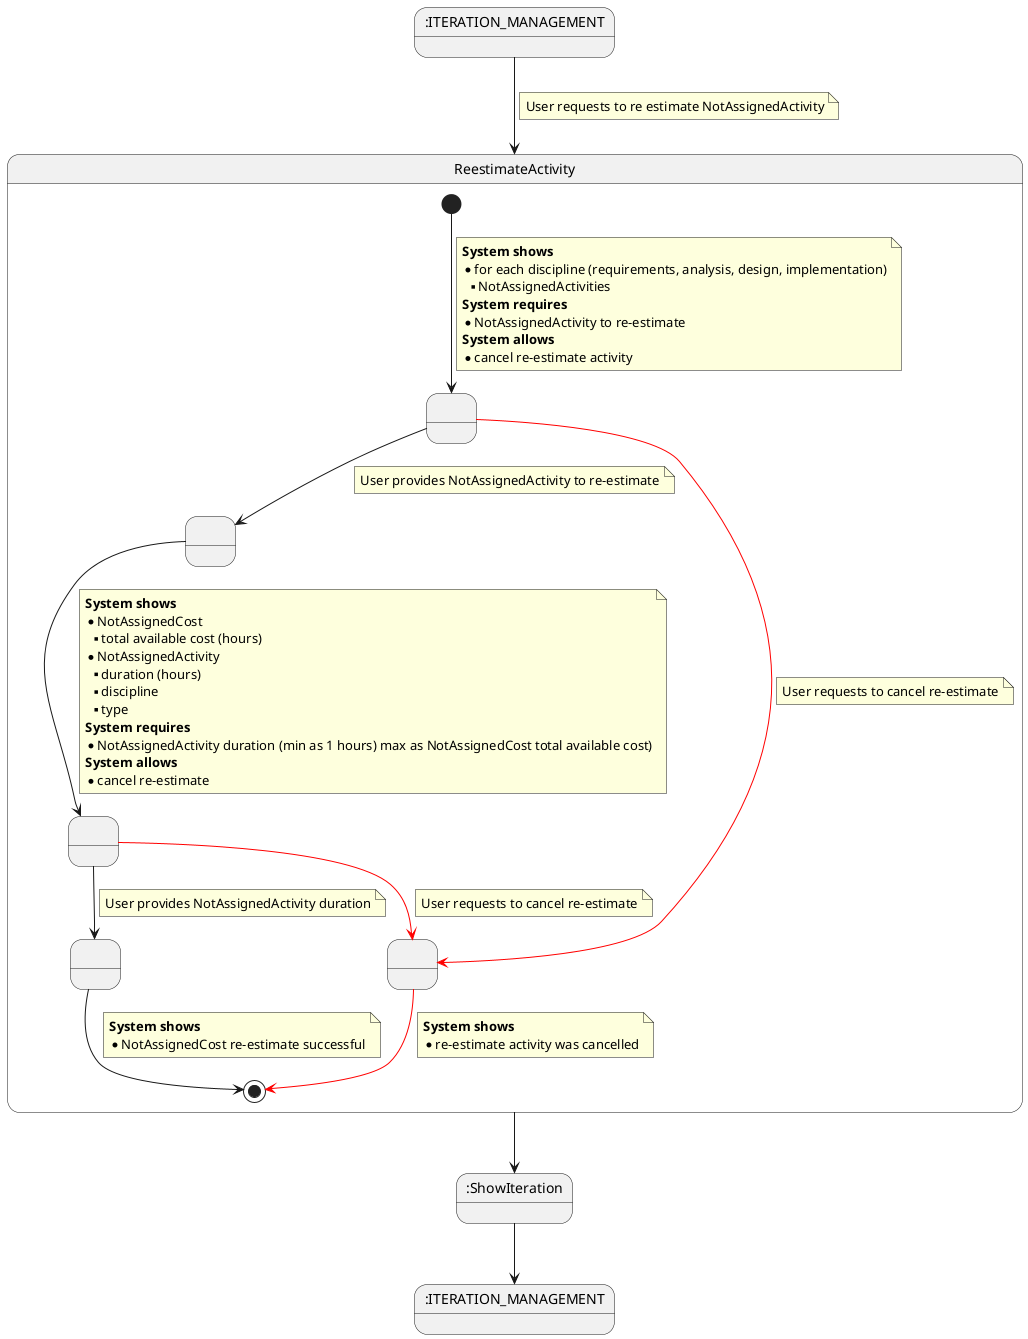 @startuml

    state 5 as ":ITERATION_MANAGEMENT"
    state 13 as ":ITERATION_MANAGEMENT"
    state showIteration as ":ShowIteration"


    5 --> ReestimateActivity
    note on link
        User requests to re estimate NotAssignedActivity
    end note

    state ReestimateActivity {
        state 2 as " "
        state 0 as " "
        state 4 as " "
        state 8 as " "
        state 10 as " "


    [*] --> 2
    note on link
    <b>System shows</b>
    * for each discipline (requirements, analysis, design, implementation)
    ** NotAssignedActivities
    <b>System requires</b>
    * NotAssignedActivity to re-estimate
    <b>System allows</b>
    * cancel re-estimate activity
    end note

    2 -[#red]-> 10
    note on link
        User requests to cancel re-estimate
    end note

    2 --> 4
    note on link
        User provides NotAssignedActivity to re-estimate
    end note

    4 --> 0
    note on link
        <b>System shows</b>
        * NotAssignedCost
        ** total available cost (hours)
        * NotAssignedActivity
        ** duration (hours)
        ** discipline
        ** type
        <b>System requires</b>
        * NotAssignedActivity duration (min as 1 hours) max as NotAssignedCost total available cost)
        <b>System allows</b>
        * cancel re-estimate
    end note

    0 -[#red]-> 10
    note on link
        User requests to cancel re-estimate
    end note

    0 --> 8
    note on link
        User provides NotAssignedActivity duration
    end note

    10 -[#red]-> [*]
    note on link
         <b>System shows</b>
         * re-estimate activity was cancelled
    end note

    8 --> [*]
    note on link
        <b>System shows</b>
        * NotAssignedCost re-estimate successful
    end note

}

ReestimateActivity --> showIteration

showIteration --> 13


@enduml
